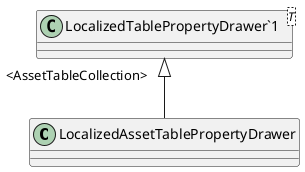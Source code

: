 @startuml
class LocalizedAssetTablePropertyDrawer {
}
class "LocalizedTablePropertyDrawer`1"<T> {
}
"LocalizedTablePropertyDrawer`1" "<AssetTableCollection>" <|-- LocalizedAssetTablePropertyDrawer
@enduml
